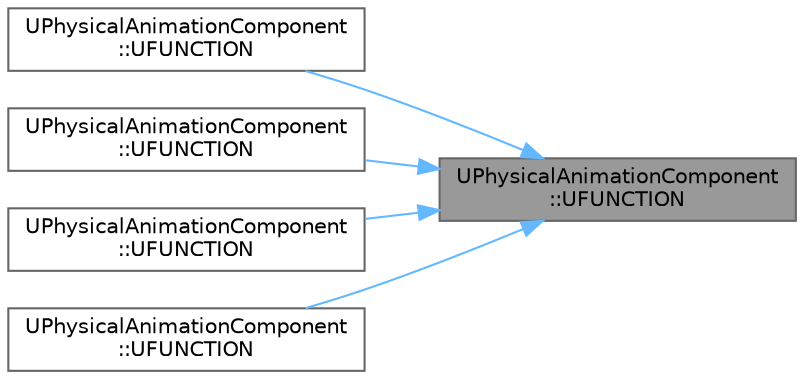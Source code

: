 digraph "UPhysicalAnimationComponent::UFUNCTION"
{
 // INTERACTIVE_SVG=YES
 // LATEX_PDF_SIZE
  bgcolor="transparent";
  edge [fontname=Helvetica,fontsize=10,labelfontname=Helvetica,labelfontsize=10];
  node [fontname=Helvetica,fontsize=10,shape=box,height=0.2,width=0.4];
  rankdir="RL";
  Node1 [id="Node000001",label="UPhysicalAnimationComponent\l::UFUNCTION",height=0.2,width=0.4,color="gray40", fillcolor="grey60", style="filled", fontcolor="black",tooltip="Sets the skeletal mesh we are driving through physical animation."];
  Node1 -> Node2 [id="edge1_Node000001_Node000002",dir="back",color="steelblue1",style="solid",tooltip=" "];
  Node2 [id="Node000002",label="UPhysicalAnimationComponent\l::UFUNCTION",height=0.2,width=0.4,color="grey40", fillcolor="white", style="filled",URL="$d0/d23/classUPhysicalAnimationComponent.html#a75650b48e7ab1272d9710d06114d3480",tooltip="Updates strength multiplyer and any active motors."];
  Node1 -> Node3 [id="edge2_Node000001_Node000003",dir="back",color="steelblue1",style="solid",tooltip=" "];
  Node3 [id="Node000003",label="UPhysicalAnimationComponent\l::UFUNCTION",height=0.2,width=0.4,color="grey40", fillcolor="white", style="filled",URL="$d0/d23/classUPhysicalAnimationComponent.html#a11cce58b9290c1afb7ca97fb1d7ad811",tooltip="Returns the target transform for the given body."];
  Node1 -> Node4 [id="edge3_Node000001_Node000004",dir="back",color="steelblue1",style="solid",tooltip=" "];
  Node4 [id="Node000004",label="UPhysicalAnimationComponent\l::UFUNCTION",height=0.2,width=0.4,color="grey40", fillcolor="white", style="filled",URL="$d0/d23/classUPhysicalAnimationComponent.html#a721427f10cd7fa23d195fc7bacd770fe",tooltip="Applies the physical animation profile to the body given and all bodies below."];
  Node1 -> Node5 [id="edge4_Node000001_Node000005",dir="back",color="steelblue1",style="solid",tooltip=" "];
  Node5 [id="Node000005",label="UPhysicalAnimationComponent\l::UFUNCTION",height=0.2,width=0.4,color="grey40", fillcolor="white", style="filled",URL="$d0/d23/classUPhysicalAnimationComponent.html#ac8ce6c5fa50e450e012e7b1d78e311ce",tooltip="Applies the physical animation settings to the body given and all bodies below."];
}
